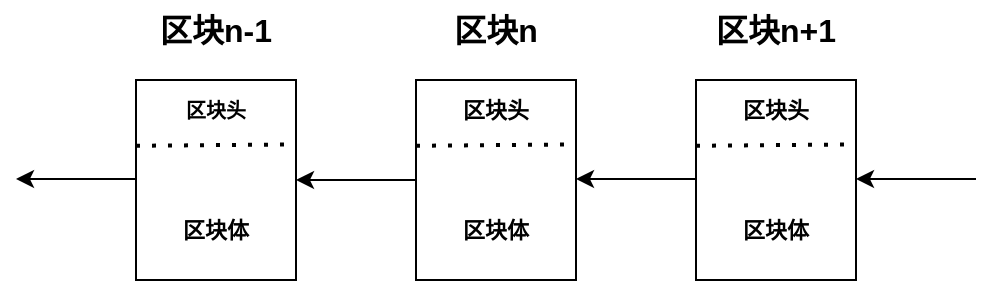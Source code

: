 <mxfile version="20.8.13" type="github"><diagram id="3rsK4sRMyDqufHuRaAZe" name="Page-1"><mxGraphModel dx="1434" dy="700" grid="1" gridSize="10" guides="1" tooltips="1" connect="1" arrows="1" fold="1" page="1" pageScale="1" pageWidth="827" pageHeight="1169" math="0" shadow="0"><root><mxCell id="0"/><mxCell id="1" parent="0"/><mxCell id="Eku0pKUzbgy1wHCtAKzw-3" value="" style="rounded=0;whiteSpace=wrap;html=1;strokeColor=default;fontFamily=Helvetica;fontSize=12;fontColor=default;fillColor=none;" parent="1" vertex="1"><mxGeometry x="360" y="210" width="80" height="100" as="geometry"/></mxCell><mxCell id="U90KXrBJ-N6k7Ng19d0M-50" value="&lt;span style=&quot;font-size: 11px;&quot;&gt;&lt;b style=&quot;font-size: 11px;&quot;&gt;区块体&lt;/b&gt;&lt;/span&gt;" style="text;html=1;strokeColor=none;fillColor=none;align=center;verticalAlign=middle;whiteSpace=wrap;rounded=0;fontSize=11;" parent="1" vertex="1"><mxGeometry x="340" y="270" width="120" height="30" as="geometry"/></mxCell><mxCell id="U90KXrBJ-N6k7Ng19d0M-51" value="&lt;span style=&quot;font-size: 11px;&quot;&gt;&lt;b style=&quot;font-size: 11px;&quot;&gt;区块头&lt;/b&gt;&lt;/span&gt;" style="text;html=1;strokeColor=none;fillColor=none;align=center;verticalAlign=middle;whiteSpace=wrap;rounded=0;fontSize=11;" parent="1" vertex="1"><mxGeometry x="340" y="210" width="120" height="30" as="geometry"/></mxCell><mxCell id="azaXkCB6HdsnD8nDRbe0-1" value="" style="endArrow=none;dashed=1;html=1;dashPattern=1 3;strokeWidth=2;rounded=0;exitX=0;exitY=0.329;exitDx=0;exitDy=0;entryX=0.997;entryY=0.322;entryDx=0;entryDy=0;entryPerimeter=0;exitPerimeter=0;" parent="1" source="Eku0pKUzbgy1wHCtAKzw-3" target="Eku0pKUzbgy1wHCtAKzw-3" edge="1"><mxGeometry width="50" height="50" relative="1" as="geometry"><mxPoint x="390" y="410" as="sourcePoint"/><mxPoint x="440" y="360" as="targetPoint"/></mxGeometry></mxCell><mxCell id="uHn4Tljy3GZ4-gEKd9pQ-1" value="" style="rounded=0;whiteSpace=wrap;html=1;strokeColor=default;fontFamily=Helvetica;fontSize=12;fontColor=default;fillColor=none;" vertex="1" parent="1"><mxGeometry x="220" y="210" width="80" height="100" as="geometry"/></mxCell><mxCell id="uHn4Tljy3GZ4-gEKd9pQ-2" value="&lt;span style=&quot;font-size: 11px;&quot;&gt;&lt;b style=&quot;font-size: 11px;&quot;&gt;区块体&lt;/b&gt;&lt;/span&gt;" style="text;html=1;strokeColor=none;fillColor=none;align=center;verticalAlign=middle;whiteSpace=wrap;rounded=0;fontSize=11;" vertex="1" parent="1"><mxGeometry x="200" y="270" width="120" height="30" as="geometry"/></mxCell><mxCell id="uHn4Tljy3GZ4-gEKd9pQ-3" value="&lt;span style=&quot;font-size: 10px;&quot;&gt;&lt;b style=&quot;font-size: 10px;&quot;&gt;区块头&lt;/b&gt;&lt;/span&gt;" style="text;html=1;strokeColor=none;fillColor=none;align=center;verticalAlign=middle;whiteSpace=wrap;rounded=0;fontSize=10;" vertex="1" parent="1"><mxGeometry x="200" y="210" width="120" height="30" as="geometry"/></mxCell><mxCell id="uHn4Tljy3GZ4-gEKd9pQ-4" value="" style="endArrow=none;dashed=1;html=1;dashPattern=1 3;strokeWidth=2;rounded=0;exitX=0;exitY=0.329;exitDx=0;exitDy=0;entryX=0.997;entryY=0.322;entryDx=0;entryDy=0;entryPerimeter=0;exitPerimeter=0;" edge="1" parent="1" source="uHn4Tljy3GZ4-gEKd9pQ-1" target="uHn4Tljy3GZ4-gEKd9pQ-1"><mxGeometry width="50" height="50" relative="1" as="geometry"><mxPoint x="250" y="410" as="sourcePoint"/><mxPoint x="300" y="360" as="targetPoint"/></mxGeometry></mxCell><mxCell id="uHn4Tljy3GZ4-gEKd9pQ-5" value="&lt;span style=&quot;font-size: 16px;&quot;&gt;&lt;b&gt;区块n-1&lt;/b&gt;&lt;/span&gt;" style="text;html=1;strokeColor=none;fillColor=none;align=center;verticalAlign=middle;whiteSpace=wrap;rounded=0;" vertex="1" parent="1"><mxGeometry x="200" y="170" width="120" height="30" as="geometry"/></mxCell><mxCell id="uHn4Tljy3GZ4-gEKd9pQ-6" value="&lt;span style=&quot;font-size: 16px;&quot;&gt;&lt;b&gt;区块n&lt;/b&gt;&lt;/span&gt;" style="text;html=1;strokeColor=none;fillColor=none;align=center;verticalAlign=middle;whiteSpace=wrap;rounded=0;" vertex="1" parent="1"><mxGeometry x="340" y="170" width="120" height="30" as="geometry"/></mxCell><mxCell id="uHn4Tljy3GZ4-gEKd9pQ-7" value="&lt;span style=&quot;font-size: 16px;&quot;&gt;&lt;b&gt;区块n+1&lt;/b&gt;&lt;/span&gt;" style="text;html=1;strokeColor=none;fillColor=none;align=center;verticalAlign=middle;whiteSpace=wrap;rounded=0;" vertex="1" parent="1"><mxGeometry x="480" y="170" width="120" height="30" as="geometry"/></mxCell><mxCell id="uHn4Tljy3GZ4-gEKd9pQ-8" value="" style="endArrow=classic;html=1;rounded=0;fontSize=11;exitX=0;exitY=0.5;exitDx=0;exitDy=0;entryX=1;entryY=0.5;entryDx=0;entryDy=0;" edge="1" parent="1" source="Eku0pKUzbgy1wHCtAKzw-3" target="uHn4Tljy3GZ4-gEKd9pQ-1"><mxGeometry width="50" height="50" relative="1" as="geometry"><mxPoint x="390" y="390" as="sourcePoint"/><mxPoint x="440" y="340" as="targetPoint"/></mxGeometry></mxCell><mxCell id="uHn4Tljy3GZ4-gEKd9pQ-20" value="" style="rounded=0;whiteSpace=wrap;html=1;strokeColor=default;fontFamily=Helvetica;fontSize=12;fontColor=default;fillColor=none;" vertex="1" parent="1"><mxGeometry x="500" y="210" width="80" height="100" as="geometry"/></mxCell><mxCell id="uHn4Tljy3GZ4-gEKd9pQ-21" value="&lt;span style=&quot;font-size: 11px;&quot;&gt;&lt;b style=&quot;font-size: 11px;&quot;&gt;区块体&lt;/b&gt;&lt;/span&gt;" style="text;html=1;strokeColor=none;fillColor=none;align=center;verticalAlign=middle;whiteSpace=wrap;rounded=0;fontSize=11;" vertex="1" parent="1"><mxGeometry x="480" y="270" width="120" height="30" as="geometry"/></mxCell><mxCell id="uHn4Tljy3GZ4-gEKd9pQ-22" value="&lt;span style=&quot;font-size: 11px;&quot;&gt;&lt;b style=&quot;font-size: 11px;&quot;&gt;区块头&lt;/b&gt;&lt;/span&gt;" style="text;html=1;strokeColor=none;fillColor=none;align=center;verticalAlign=middle;whiteSpace=wrap;rounded=0;fontSize=11;" vertex="1" parent="1"><mxGeometry x="480" y="210" width="120" height="30" as="geometry"/></mxCell><mxCell id="uHn4Tljy3GZ4-gEKd9pQ-23" value="" style="endArrow=none;dashed=1;html=1;dashPattern=1 3;strokeWidth=2;rounded=0;exitX=0;exitY=0.329;exitDx=0;exitDy=0;entryX=0.997;entryY=0.322;entryDx=0;entryDy=0;entryPerimeter=0;exitPerimeter=0;" edge="1" parent="1" source="uHn4Tljy3GZ4-gEKd9pQ-20" target="uHn4Tljy3GZ4-gEKd9pQ-20"><mxGeometry width="50" height="50" relative="1" as="geometry"><mxPoint x="530" y="410" as="sourcePoint"/><mxPoint x="580" y="360" as="targetPoint"/></mxGeometry></mxCell><mxCell id="uHn4Tljy3GZ4-gEKd9pQ-24" value="" style="endArrow=classic;html=1;rounded=0;fontSize=11;exitX=0;exitY=0.5;exitDx=0;exitDy=0;entryX=1;entryY=0.5;entryDx=0;entryDy=0;" edge="1" parent="1"><mxGeometry width="50" height="50" relative="1" as="geometry"><mxPoint x="500" y="259.5" as="sourcePoint"/><mxPoint x="440" y="259.5" as="targetPoint"/></mxGeometry></mxCell><mxCell id="uHn4Tljy3GZ4-gEKd9pQ-25" value="" style="endArrow=classic;html=1;rounded=0;fontSize=11;exitX=0;exitY=0.5;exitDx=0;exitDy=0;entryX=1;entryY=0.5;entryDx=0;entryDy=0;" edge="1" parent="1"><mxGeometry width="50" height="50" relative="1" as="geometry"><mxPoint x="220" y="259.5" as="sourcePoint"/><mxPoint x="160" y="259.5" as="targetPoint"/></mxGeometry></mxCell><mxCell id="uHn4Tljy3GZ4-gEKd9pQ-26" value="" style="endArrow=classic;html=1;rounded=0;fontSize=11;exitX=0;exitY=0.5;exitDx=0;exitDy=0;entryX=1;entryY=0.5;entryDx=0;entryDy=0;" edge="1" parent="1"><mxGeometry width="50" height="50" relative="1" as="geometry"><mxPoint x="640" y="259.5" as="sourcePoint"/><mxPoint x="580" y="259.5" as="targetPoint"/></mxGeometry></mxCell></root></mxGraphModel></diagram></mxfile>